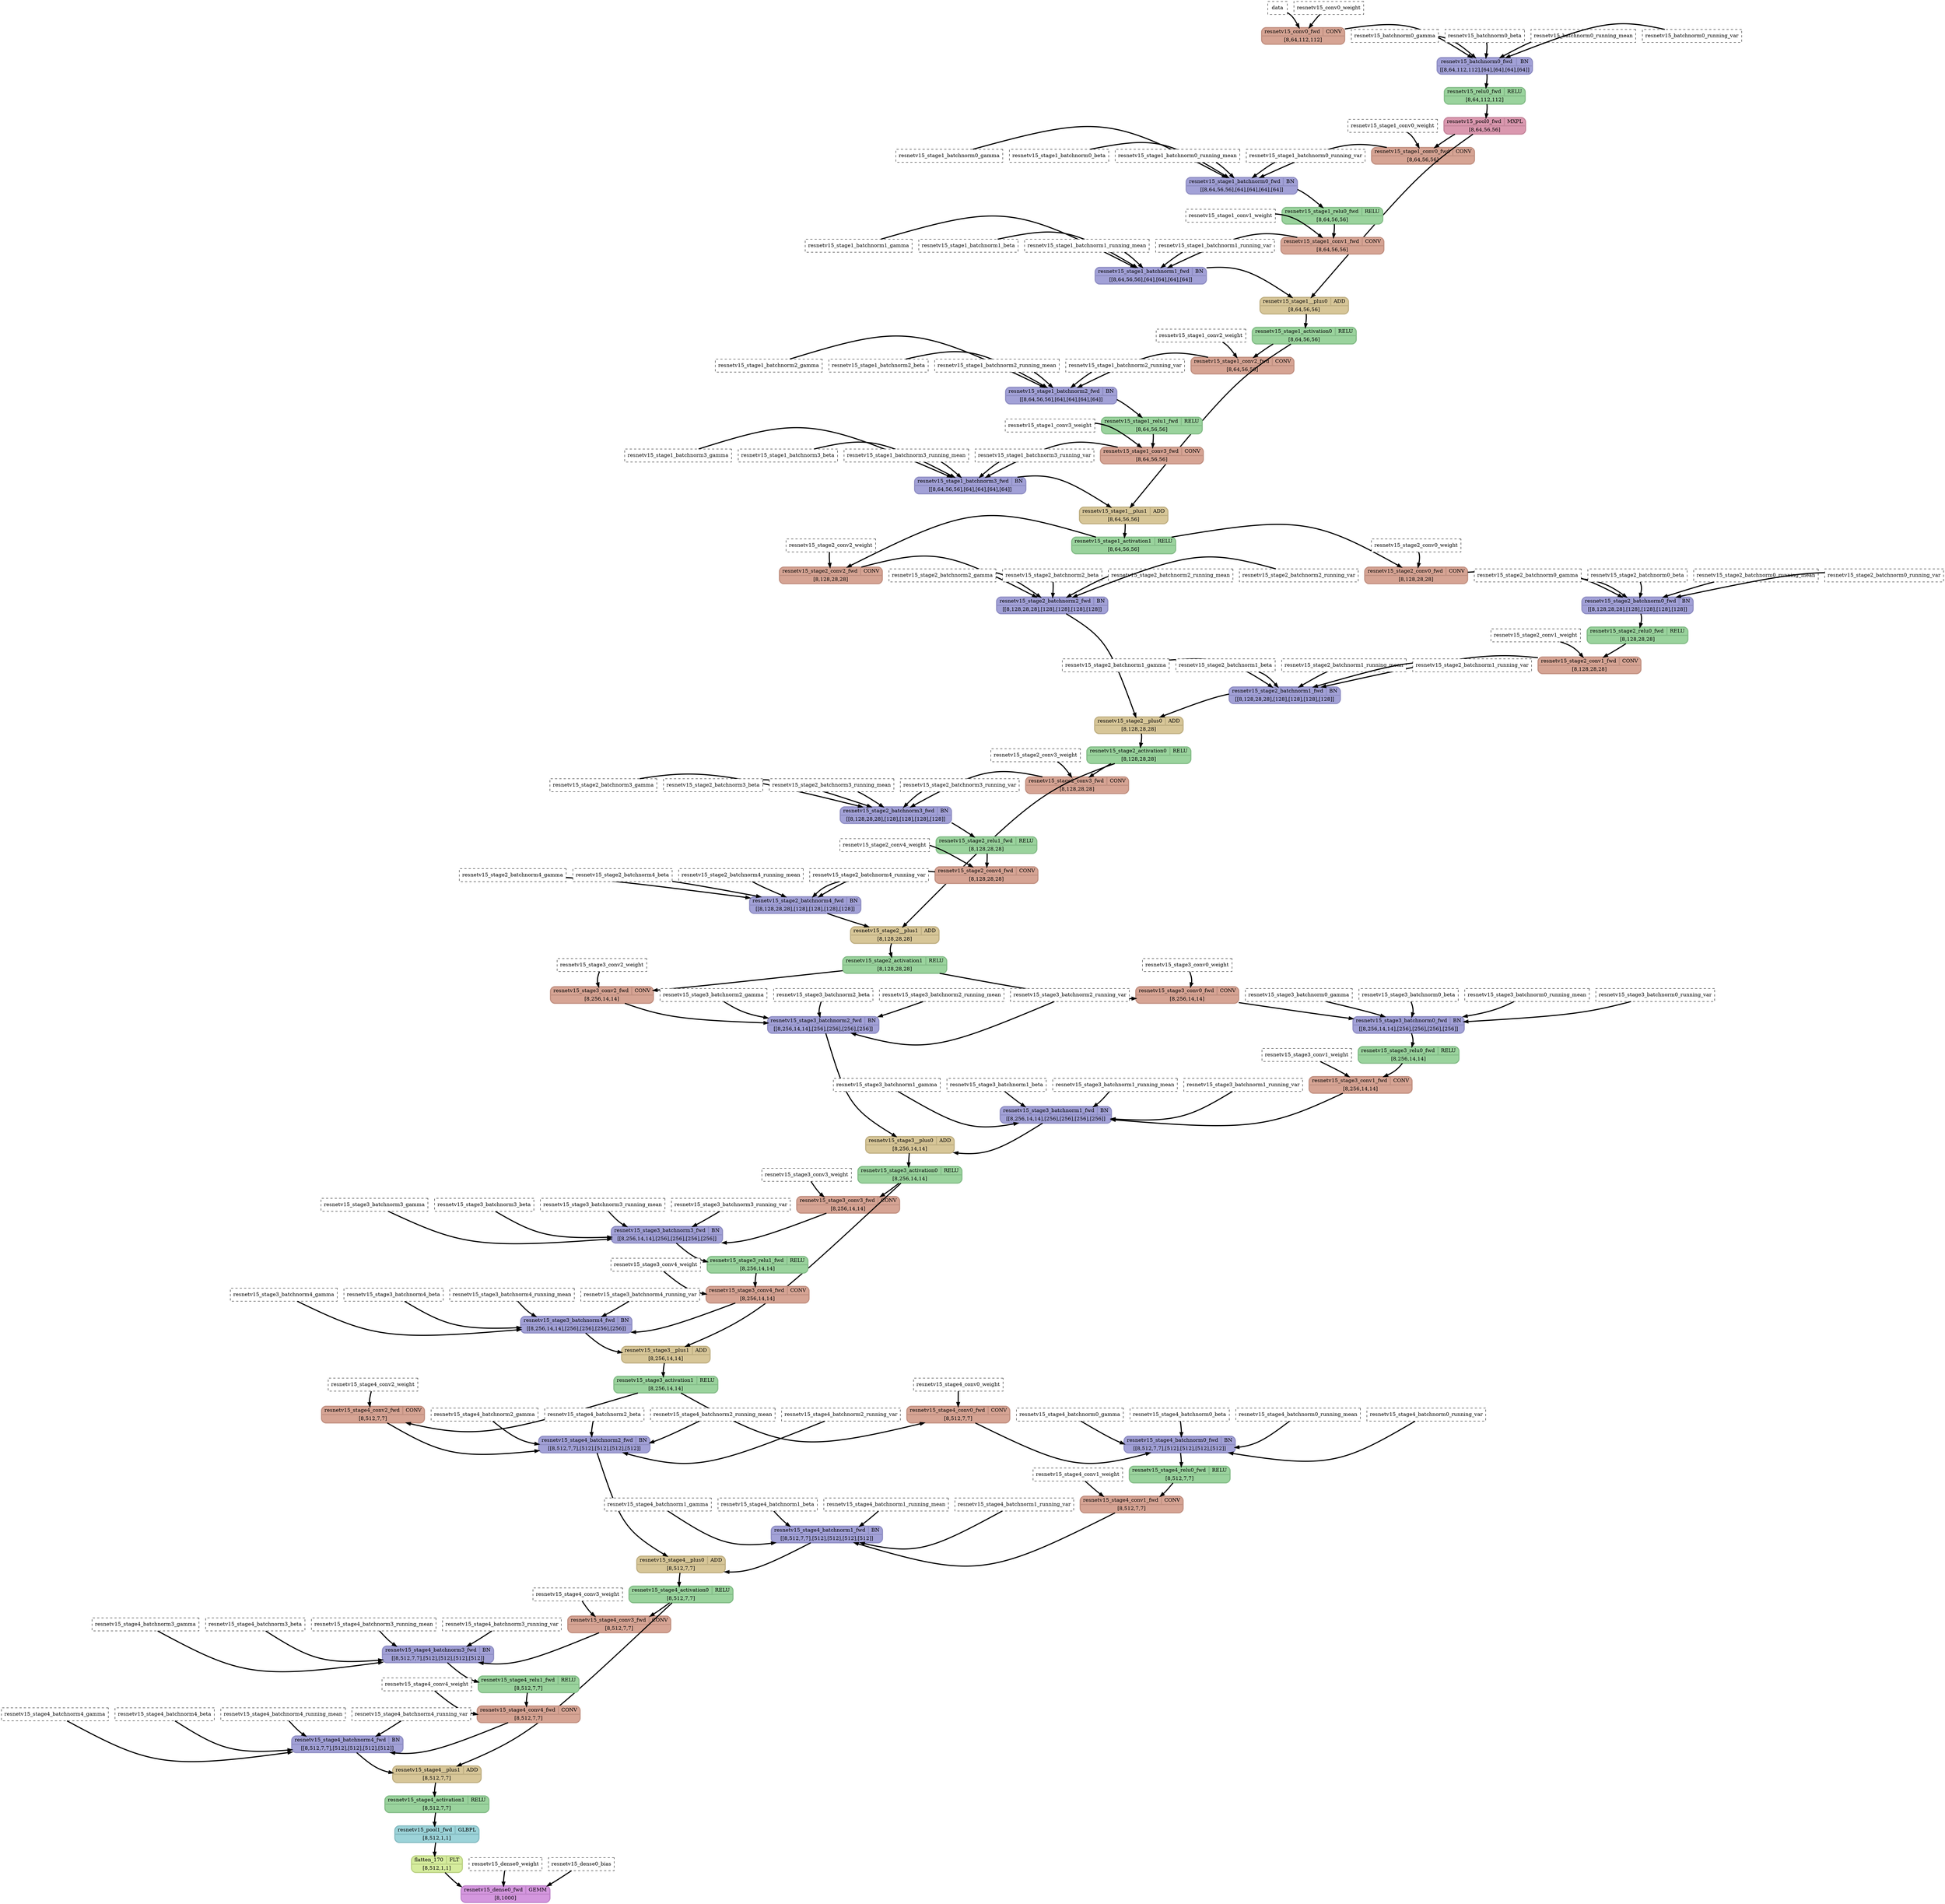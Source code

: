 strict digraph {
  graph [
    rankdir="TB"
    overlap=prism
    overlap_shrink=true
    splines=curved
  ];
  node [
    shape=Mrecord
  ];
  edge [
    penwidth=3
  ];

  // Node definitions.
  "data" [
    id=0
    name="data"
    type=constant_input
    label="data"
    inputs=""
    outputs=""
    shape=box
    style="filled,dashed"
    fillcolor="white"
  ];
  "resnetv15_conv0_weight" [
    id=1
    name="resnetv15_conv0_weight"
    type=constant_input
    label="resnetv15_conv0_weight"
    inputs=""
    outputs=""
    shape=box
    style="filled,dashed"
    fillcolor="white"
  ];
  "resnetv15_conv0_fwd" [
    id=2
    name="resnetv15_conv0_fwd"
    type=Conv
    label="{ {resnetv15_conv0_fwd  | CONV} | [8,64,112,112] }"
    inputs="data;resnetv15_conv0_weight"
    outputs="resnetv15_conv0_fwd"
    penwidth=3
    style=filled
    color="#c29182"
    fontcolor="#000000"
    fillcolor="#d6a494"
  ];
  "resnetv15_batchnorm0_gamma" [
    id=3
    name="resnetv15_batchnorm0_gamma"
    type=constant_input
    label="resnetv15_batchnorm0_gamma"
    inputs=""
    outputs=""
    shape=box
    style="filled,dashed"
    fillcolor="white"
  ];
  "resnetv15_batchnorm0_beta" [
    id=4
    name="resnetv15_batchnorm0_beta"
    type=constant_input
    label="resnetv15_batchnorm0_beta"
    inputs=""
    outputs=""
    shape=box
    style="filled,dashed"
    fillcolor="white"
  ];
  "resnetv15_batchnorm0_running_mean" [
    id=5
    name="resnetv15_batchnorm0_running_mean"
    type=constant_input
    label="resnetv15_batchnorm0_running_mean"
    inputs=""
    outputs=""
    shape=box
    style="filled,dashed"
    fillcolor="white"
  ];
  "resnetv15_batchnorm0_running_var" [
    id=6
    name="resnetv15_batchnorm0_running_var"
    type=constant_input
    label="resnetv15_batchnorm0_running_var"
    inputs=""
    outputs=""
    shape=box
    style="filled,dashed"
    fillcolor="white"
  ];
  "resnetv15_batchnorm0_fwd" [
    id=7
    name="resnetv15_batchnorm0_fwd"
    type=BatchNormalization
    label="{ {resnetv15_batchnorm0_fwd  | BN} | [[8,64,112,112],[64],[64],[64],[64]] }"
    inputs="resnetv15_conv0_fwd;resnetv15_batchnorm0_gamma;resnetv15_batchnorm0_beta;resnetv15_batchnorm0_running_mean;resnetv15_batchnorm0_running_var"
    outputs="resnetv15_batchnorm0_fwd"
    penwidth=3
    style=filled
    color="#908fc4"
    fontcolor="#000000"
    fillcolor="#a2a1d7"
  ];
  "resnetv15_relu0_fwd" [
    id=8
    name="resnetv15_relu0_fwd"
    type=Relu
    label="{ {resnetv15_relu0_fwd  | RELU} | [8,64,112,112] }"
    inputs="resnetv15_batchnorm0_fwd"
    outputs="resnetv15_relu0_fwd"
    penwidth=3
    style=filled
    color="#85bd89"
    fontcolor="#000000"
    fillcolor="#9ad39d"
  ];
  "resnetv15_pool0_fwd" [
    id=9
    name="resnetv15_pool0_fwd"
    type=MaxPool
    label="{ {resnetv15_pool0_fwd  | MXPL} | [8,64,56,56] }"
    inputs="resnetv15_relu0_fwd"
    outputs="resnetv15_pool0_fwd"
    penwidth=3
    style=filled
    color="#c6869c"
    fontcolor="#000000"
    fillcolor="#da98af"
  ];
  "resnetv15_stage1_conv0_weight" [
    id=10
    name="resnetv15_stage1_conv0_weight"
    type=constant_input
    label="resnetv15_stage1_conv0_weight"
    inputs=""
    outputs=""
    shape=box
    style="filled,dashed"
    fillcolor="white"
  ];
  "resnetv15_stage1_conv0_fwd" [
    id=11
    name="resnetv15_stage1_conv0_fwd"
    type=Conv
    label="{ {resnetv15_stage1_conv0_fwd  | CONV} | [8,64,56,56] }"
    inputs="resnetv15_pool0_fwd;resnetv15_stage1_conv0_weight"
    outputs="resnetv15_stage1_conv0_fwd"
    penwidth=3
    style=filled
    color="#c29182"
    fontcolor="#000000"
    fillcolor="#d6a494"
  ];
  "resnetv15_stage1_batchnorm0_gamma" [
    id=12
    name="resnetv15_stage1_batchnorm0_gamma"
    type=constant_input
    label="resnetv15_stage1_batchnorm0_gamma"
    inputs=""
    outputs=""
    shape=box
    style="filled,dashed"
    fillcolor="white"
  ];
  "resnetv15_stage1_batchnorm0_beta" [
    id=13
    name="resnetv15_stage1_batchnorm0_beta"
    type=constant_input
    label="resnetv15_stage1_batchnorm0_beta"
    inputs=""
    outputs=""
    shape=box
    style="filled,dashed"
    fillcolor="white"
  ];
  "resnetv15_stage1_batchnorm0_running_mean" [
    id=14
    name="resnetv15_stage1_batchnorm0_running_mean"
    type=constant_input
    label="resnetv15_stage1_batchnorm0_running_mean"
    inputs=""
    outputs=""
    shape=box
    style="filled,dashed"
    fillcolor="white"
  ];
  "resnetv15_stage1_batchnorm0_running_var" [
    id=15
    name="resnetv15_stage1_batchnorm0_running_var"
    type=constant_input
    label="resnetv15_stage1_batchnorm0_running_var"
    inputs=""
    outputs=""
    shape=box
    style="filled,dashed"
    fillcolor="white"
  ];
  "resnetv15_stage1_batchnorm0_fwd" [
    id=16
    name="resnetv15_stage1_batchnorm0_fwd"
    type=BatchNormalization
    label="{ {resnetv15_stage1_batchnorm0_fwd  | BN} | [[8,64,56,56],[64],[64],[64],[64]] }"
    inputs="resnetv15_stage1_conv0_fwd;resnetv15_stage1_batchnorm0_gamma;resnetv15_stage1_batchnorm0_beta;resnetv15_stage1_batchnorm0_running_mean;resnetv15_stage1_batchnorm0_running_var"
    outputs="resnetv15_stage1_batchnorm0_fwd"
    penwidth=3
    style=filled
    color="#908fc4"
    fontcolor="#000000"
    fillcolor="#a2a1d7"
  ];
  "resnetv15_stage1_relu0_fwd" [
    id=17
    name="resnetv15_stage1_relu0_fwd"
    type=Relu
    label="{ {resnetv15_stage1_relu0_fwd  | RELU} | [8,64,56,56] }"
    inputs="resnetv15_stage1_batchnorm0_fwd"
    outputs="resnetv15_stage1_relu0_fwd"
    penwidth=3
    style=filled
    color="#85bd89"
    fontcolor="#000000"
    fillcolor="#9ad39d"
  ];
  "resnetv15_stage1_conv1_weight" [
    id=18
    name="resnetv15_stage1_conv1_weight"
    type=constant_input
    label="resnetv15_stage1_conv1_weight"
    inputs=""
    outputs=""
    shape=box
    style="filled,dashed"
    fillcolor="white"
  ];
  "resnetv15_stage1_conv1_fwd" [
    id=19
    name="resnetv15_stage1_conv1_fwd"
    type=Conv
    label="{ {resnetv15_stage1_conv1_fwd  | CONV} | [8,64,56,56] }"
    inputs="resnetv15_stage1_relu0_fwd;resnetv15_stage1_conv1_weight"
    outputs="resnetv15_stage1_conv1_fwd"
    penwidth=3
    style=filled
    color="#c29182"
    fontcolor="#000000"
    fillcolor="#d6a494"
  ];
  "resnetv15_stage1_batchnorm1_gamma" [
    id=20
    name="resnetv15_stage1_batchnorm1_gamma"
    type=constant_input
    label="resnetv15_stage1_batchnorm1_gamma"
    inputs=""
    outputs=""
    shape=box
    style="filled,dashed"
    fillcolor="white"
  ];
  "resnetv15_stage1_batchnorm1_beta" [
    id=21
    name="resnetv15_stage1_batchnorm1_beta"
    type=constant_input
    label="resnetv15_stage1_batchnorm1_beta"
    inputs=""
    outputs=""
    shape=box
    style="filled,dashed"
    fillcolor="white"
  ];
  "resnetv15_stage1_batchnorm1_running_mean" [
    id=22
    name="resnetv15_stage1_batchnorm1_running_mean"
    type=constant_input
    label="resnetv15_stage1_batchnorm1_running_mean"
    inputs=""
    outputs=""
    shape=box
    style="filled,dashed"
    fillcolor="white"
  ];
  "resnetv15_stage1_batchnorm1_running_var" [
    id=23
    name="resnetv15_stage1_batchnorm1_running_var"
    type=constant_input
    label="resnetv15_stage1_batchnorm1_running_var"
    inputs=""
    outputs=""
    shape=box
    style="filled,dashed"
    fillcolor="white"
  ];
  "resnetv15_stage1_batchnorm1_fwd" [
    id=24
    name="resnetv15_stage1_batchnorm1_fwd"
    type=BatchNormalization
    label="{ {resnetv15_stage1_batchnorm1_fwd  | BN} | [[8,64,56,56],[64],[64],[64],[64]] }"
    inputs="resnetv15_stage1_conv1_fwd;resnetv15_stage1_batchnorm1_gamma;resnetv15_stage1_batchnorm1_beta;resnetv15_stage1_batchnorm1_running_mean;resnetv15_stage1_batchnorm1_running_var"
    outputs="resnetv15_stage1_batchnorm1_fwd"
    penwidth=3
    style=filled
    color="#908fc4"
    fontcolor="#000000"
    fillcolor="#a2a1d7"
  ];
  "resnetv15_stage1__plus0" [
    id=25
    name="resnetv15_stage1__plus0"
    type=Add
    label="{ {resnetv15_stage1__plus0  | ADD} | [8,64,56,56] }"
    inputs="resnetv15_pool0_fwd;resnetv15_stage1_batchnorm1_fwd"
    outputs="resnetv15_stage1__plus0"
    penwidth=3
    style=filled
    color="#c0b083"
    fontcolor="#000000"
    fillcolor="#d7c698"
  ];
  "resnetv15_stage1_activation0" [
    id=26
    name="resnetv15_stage1_activation0"
    type=Relu
    label="{ {resnetv15_stage1_activation0  | RELU} | [8,64,56,56] }"
    inputs="resnetv15_stage1__plus0"
    outputs="resnetv15_stage1_activation0"
    penwidth=3
    style=filled
    color="#85bd89"
    fontcolor="#000000"
    fillcolor="#9ad39d"
  ];
  "resnetv15_stage1_conv2_weight" [
    id=27
    name="resnetv15_stage1_conv2_weight"
    type=constant_input
    label="resnetv15_stage1_conv2_weight"
    inputs=""
    outputs=""
    shape=box
    style="filled,dashed"
    fillcolor="white"
  ];
  "resnetv15_stage1_conv2_fwd" [
    id=28
    name="resnetv15_stage1_conv2_fwd"
    type=Conv
    label="{ {resnetv15_stage1_conv2_fwd  | CONV} | [8,64,56,56] }"
    inputs="resnetv15_stage1_activation0;resnetv15_stage1_conv2_weight"
    outputs="resnetv15_stage1_conv2_fwd"
    penwidth=3
    style=filled
    color="#c29182"
    fontcolor="#000000"
    fillcolor="#d6a494"
  ];
  "resnetv15_stage1_batchnorm2_gamma" [
    id=29
    name="resnetv15_stage1_batchnorm2_gamma"
    type=constant_input
    label="resnetv15_stage1_batchnorm2_gamma"
    inputs=""
    outputs=""
    shape=box
    style="filled,dashed"
    fillcolor="white"
  ];
  "resnetv15_stage1_batchnorm2_beta" [
    id=30
    name="resnetv15_stage1_batchnorm2_beta"
    type=constant_input
    label="resnetv15_stage1_batchnorm2_beta"
    inputs=""
    outputs=""
    shape=box
    style="filled,dashed"
    fillcolor="white"
  ];
  "resnetv15_stage1_batchnorm2_running_mean" [
    id=31
    name="resnetv15_stage1_batchnorm2_running_mean"
    type=constant_input
    label="resnetv15_stage1_batchnorm2_running_mean"
    inputs=""
    outputs=""
    shape=box
    style="filled,dashed"
    fillcolor="white"
  ];
  "resnetv15_stage1_batchnorm2_running_var" [
    id=32
    name="resnetv15_stage1_batchnorm2_running_var"
    type=constant_input
    label="resnetv15_stage1_batchnorm2_running_var"
    inputs=""
    outputs=""
    shape=box
    style="filled,dashed"
    fillcolor="white"
  ];
  "resnetv15_stage1_batchnorm2_fwd" [
    id=33
    name="resnetv15_stage1_batchnorm2_fwd"
    type=BatchNormalization
    label="{ {resnetv15_stage1_batchnorm2_fwd  | BN} | [[8,64,56,56],[64],[64],[64],[64]] }"
    inputs="resnetv15_stage1_conv2_fwd;resnetv15_stage1_batchnorm2_gamma;resnetv15_stage1_batchnorm2_beta;resnetv15_stage1_batchnorm2_running_mean;resnetv15_stage1_batchnorm2_running_var"
    outputs="resnetv15_stage1_batchnorm2_fwd"
    penwidth=3
    style=filled
    color="#908fc4"
    fontcolor="#000000"
    fillcolor="#a2a1d7"
  ];
  "resnetv15_stage1_relu1_fwd" [
    id=34
    name="resnetv15_stage1_relu1_fwd"
    type=Relu
    label="{ {resnetv15_stage1_relu1_fwd  | RELU} | [8,64,56,56] }"
    inputs="resnetv15_stage1_batchnorm2_fwd"
    outputs="resnetv15_stage1_relu1_fwd"
    penwidth=3
    style=filled
    color="#85bd89"
    fontcolor="#000000"
    fillcolor="#9ad39d"
  ];
  "resnetv15_stage1_conv3_weight" [
    id=35
    name="resnetv15_stage1_conv3_weight"
    type=constant_input
    label="resnetv15_stage1_conv3_weight"
    inputs=""
    outputs=""
    shape=box
    style="filled,dashed"
    fillcolor="white"
  ];
  "resnetv15_stage1_conv3_fwd" [
    id=36
    name="resnetv15_stage1_conv3_fwd"
    type=Conv
    label="{ {resnetv15_stage1_conv3_fwd  | CONV} | [8,64,56,56] }"
    inputs="resnetv15_stage1_relu1_fwd;resnetv15_stage1_conv3_weight"
    outputs="resnetv15_stage1_conv3_fwd"
    penwidth=3
    style=filled
    color="#c29182"
    fontcolor="#000000"
    fillcolor="#d6a494"
  ];
  "resnetv15_stage1_batchnorm3_gamma" [
    id=37
    name="resnetv15_stage1_batchnorm3_gamma"
    type=constant_input
    label="resnetv15_stage1_batchnorm3_gamma"
    inputs=""
    outputs=""
    shape=box
    style="filled,dashed"
    fillcolor="white"
  ];
  "resnetv15_stage1_batchnorm3_beta" [
    id=38
    name="resnetv15_stage1_batchnorm3_beta"
    type=constant_input
    label="resnetv15_stage1_batchnorm3_beta"
    inputs=""
    outputs=""
    shape=box
    style="filled,dashed"
    fillcolor="white"
  ];
  "resnetv15_stage1_batchnorm3_running_mean" [
    id=39
    name="resnetv15_stage1_batchnorm3_running_mean"
    type=constant_input
    label="resnetv15_stage1_batchnorm3_running_mean"
    inputs=""
    outputs=""
    shape=box
    style="filled,dashed"
    fillcolor="white"
  ];
  "resnetv15_stage1_batchnorm3_running_var" [
    id=40
    name="resnetv15_stage1_batchnorm3_running_var"
    type=constant_input
    label="resnetv15_stage1_batchnorm3_running_var"
    inputs=""
    outputs=""
    shape=box
    style="filled,dashed"
    fillcolor="white"
  ];
  "resnetv15_stage1_batchnorm3_fwd" [
    id=41
    name="resnetv15_stage1_batchnorm3_fwd"
    type=BatchNormalization
    label="{ {resnetv15_stage1_batchnorm3_fwd  | BN} | [[8,64,56,56],[64],[64],[64],[64]] }"
    inputs="resnetv15_stage1_conv3_fwd;resnetv15_stage1_batchnorm3_gamma;resnetv15_stage1_batchnorm3_beta;resnetv15_stage1_batchnorm3_running_mean;resnetv15_stage1_batchnorm3_running_var"
    outputs="resnetv15_stage1_batchnorm3_fwd"
    penwidth=3
    style=filled
    color="#908fc4"
    fontcolor="#000000"
    fillcolor="#a2a1d7"
  ];
  "resnetv15_stage1__plus1" [
    id=42
    name="resnetv15_stage1__plus1"
    type=Add
    label="{ {resnetv15_stage1__plus1  | ADD} | [8,64,56,56] }"
    inputs="resnetv15_stage1_activation0;resnetv15_stage1_batchnorm3_fwd"
    outputs="resnetv15_stage1__plus1"
    penwidth=3
    style=filled
    color="#c0b083"
    fontcolor="#000000"
    fillcolor="#d7c698"
  ];
  "resnetv15_stage1_activation1" [
    id=43
    name="resnetv15_stage1_activation1"
    type=Relu
    label="{ {resnetv15_stage1_activation1  | RELU} | [8,64,56,56] }"
    inputs="resnetv15_stage1__plus1"
    outputs="resnetv15_stage1_activation1"
    penwidth=3
    style=filled
    color="#85bd89"
    fontcolor="#000000"
    fillcolor="#9ad39d"
  ];
  "resnetv15_stage2_conv2_weight" [
    id=44
    name="resnetv15_stage2_conv2_weight"
    type=constant_input
    label="resnetv15_stage2_conv2_weight"
    inputs=""
    outputs=""
    shape=box
    style="filled,dashed"
    fillcolor="white"
  ];
  "resnetv15_stage2_conv2_fwd" [
    id=45
    name="resnetv15_stage2_conv2_fwd"
    type=Conv
    label="{ {resnetv15_stage2_conv2_fwd  | CONV} | [8,128,28,28] }"
    inputs="resnetv15_stage1_activation1;resnetv15_stage2_conv2_weight"
    outputs="resnetv15_stage2_conv2_fwd"
    penwidth=3
    style=filled
    color="#c29182"
    fontcolor="#000000"
    fillcolor="#d6a494"
  ];
  "resnetv15_stage2_batchnorm2_gamma" [
    id=46
    name="resnetv15_stage2_batchnorm2_gamma"
    type=constant_input
    label="resnetv15_stage2_batchnorm2_gamma"
    inputs=""
    outputs=""
    shape=box
    style="filled,dashed"
    fillcolor="white"
  ];
  "resnetv15_stage2_batchnorm2_beta" [
    id=47
    name="resnetv15_stage2_batchnorm2_beta"
    type=constant_input
    label="resnetv15_stage2_batchnorm2_beta"
    inputs=""
    outputs=""
    shape=box
    style="filled,dashed"
    fillcolor="white"
  ];
  "resnetv15_stage2_batchnorm2_running_mean" [
    id=48
    name="resnetv15_stage2_batchnorm2_running_mean"
    type=constant_input
    label="resnetv15_stage2_batchnorm2_running_mean"
    inputs=""
    outputs=""
    shape=box
    style="filled,dashed"
    fillcolor="white"
  ];
  "resnetv15_stage2_batchnorm2_running_var" [
    id=49
    name="resnetv15_stage2_batchnorm2_running_var"
    type=constant_input
    label="resnetv15_stage2_batchnorm2_running_var"
    inputs=""
    outputs=""
    shape=box
    style="filled,dashed"
    fillcolor="white"
  ];
  "resnetv15_stage2_batchnorm2_fwd" [
    id=50
    name="resnetv15_stage2_batchnorm2_fwd"
    type=BatchNormalization
    label="{ {resnetv15_stage2_batchnorm2_fwd  | BN} | [[8,128,28,28],[128],[128],[128],[128]] }"
    inputs="resnetv15_stage2_conv2_fwd;resnetv15_stage2_batchnorm2_gamma;resnetv15_stage2_batchnorm2_beta;resnetv15_stage2_batchnorm2_running_mean;resnetv15_stage2_batchnorm2_running_var"
    outputs="resnetv15_stage2_batchnorm2_fwd"
    penwidth=3
    style=filled
    color="#908fc4"
    fontcolor="#000000"
    fillcolor="#a2a1d7"
  ];
  "resnetv15_stage2_conv0_weight" [
    id=51
    name="resnetv15_stage2_conv0_weight"
    type=constant_input
    label="resnetv15_stage2_conv0_weight"
    inputs=""
    outputs=""
    shape=box
    style="filled,dashed"
    fillcolor="white"
  ];
  "resnetv15_stage2_conv0_fwd" [
    id=52
    name="resnetv15_stage2_conv0_fwd"
    type=Conv
    label="{ {resnetv15_stage2_conv0_fwd  | CONV} | [8,128,28,28] }"
    inputs="resnetv15_stage1_activation1;resnetv15_stage2_conv0_weight"
    outputs="resnetv15_stage2_conv0_fwd"
    penwidth=3
    style=filled
    color="#c29182"
    fontcolor="#000000"
    fillcolor="#d6a494"
  ];
  "resnetv15_stage2_batchnorm0_gamma" [
    id=53
    name="resnetv15_stage2_batchnorm0_gamma"
    type=constant_input
    label="resnetv15_stage2_batchnorm0_gamma"
    inputs=""
    outputs=""
    shape=box
    style="filled,dashed"
    fillcolor="white"
  ];
  "resnetv15_stage2_batchnorm0_beta" [
    id=54
    name="resnetv15_stage2_batchnorm0_beta"
    type=constant_input
    label="resnetv15_stage2_batchnorm0_beta"
    inputs=""
    outputs=""
    shape=box
    style="filled,dashed"
    fillcolor="white"
  ];
  "resnetv15_stage2_batchnorm0_running_mean" [
    id=55
    name="resnetv15_stage2_batchnorm0_running_mean"
    type=constant_input
    label="resnetv15_stage2_batchnorm0_running_mean"
    inputs=""
    outputs=""
    shape=box
    style="filled,dashed"
    fillcolor="white"
  ];
  "resnetv15_stage2_batchnorm0_running_var" [
    id=56
    name="resnetv15_stage2_batchnorm0_running_var"
    type=constant_input
    label="resnetv15_stage2_batchnorm0_running_var"
    inputs=""
    outputs=""
    shape=box
    style="filled,dashed"
    fillcolor="white"
  ];
  "resnetv15_stage2_batchnorm0_fwd" [
    id=57
    name="resnetv15_stage2_batchnorm0_fwd"
    type=BatchNormalization
    label="{ {resnetv15_stage2_batchnorm0_fwd  | BN} | [[8,128,28,28],[128],[128],[128],[128]] }"
    inputs="resnetv15_stage2_conv0_fwd;resnetv15_stage2_batchnorm0_gamma;resnetv15_stage2_batchnorm0_beta;resnetv15_stage2_batchnorm0_running_mean;resnetv15_stage2_batchnorm0_running_var"
    outputs="resnetv15_stage2_batchnorm0_fwd"
    penwidth=3
    style=filled
    color="#908fc4"
    fontcolor="#000000"
    fillcolor="#a2a1d7"
  ];
  "resnetv15_stage2_relu0_fwd" [
    id=58
    name="resnetv15_stage2_relu0_fwd"
    type=Relu
    label="{ {resnetv15_stage2_relu0_fwd  | RELU} | [8,128,28,28] }"
    inputs="resnetv15_stage2_batchnorm0_fwd"
    outputs="resnetv15_stage2_relu0_fwd"
    penwidth=3
    style=filled
    color="#85bd89"
    fontcolor="#000000"
    fillcolor="#9ad39d"
  ];
  "resnetv15_stage2_conv1_weight" [
    id=59
    name="resnetv15_stage2_conv1_weight"
    type=constant_input
    label="resnetv15_stage2_conv1_weight"
    inputs=""
    outputs=""
    shape=box
    style="filled,dashed"
    fillcolor="white"
  ];
  "resnetv15_stage2_conv1_fwd" [
    id=60
    name="resnetv15_stage2_conv1_fwd"
    type=Conv
    label="{ {resnetv15_stage2_conv1_fwd  | CONV} | [8,128,28,28] }"
    inputs="resnetv15_stage2_relu0_fwd;resnetv15_stage2_conv1_weight"
    outputs="resnetv15_stage2_conv1_fwd"
    penwidth=3
    style=filled
    color="#c29182"
    fontcolor="#000000"
    fillcolor="#d6a494"
  ];
  "resnetv15_stage2_batchnorm1_gamma" [
    id=61
    name="resnetv15_stage2_batchnorm1_gamma"
    type=constant_input
    label="resnetv15_stage2_batchnorm1_gamma"
    inputs=""
    outputs=""
    shape=box
    style="filled,dashed"
    fillcolor="white"
  ];
  "resnetv15_stage2_batchnorm1_beta" [
    id=62
    name="resnetv15_stage2_batchnorm1_beta"
    type=constant_input
    label="resnetv15_stage2_batchnorm1_beta"
    inputs=""
    outputs=""
    shape=box
    style="filled,dashed"
    fillcolor="white"
  ];
  "resnetv15_stage2_batchnorm1_running_mean" [
    id=63
    name="resnetv15_stage2_batchnorm1_running_mean"
    type=constant_input
    label="resnetv15_stage2_batchnorm1_running_mean"
    inputs=""
    outputs=""
    shape=box
    style="filled,dashed"
    fillcolor="white"
  ];
  "resnetv15_stage2_batchnorm1_running_var" [
    id=64
    name="resnetv15_stage2_batchnorm1_running_var"
    type=constant_input
    label="resnetv15_stage2_batchnorm1_running_var"
    inputs=""
    outputs=""
    shape=box
    style="filled,dashed"
    fillcolor="white"
  ];
  "resnetv15_stage2_batchnorm1_fwd" [
    id=65
    name="resnetv15_stage2_batchnorm1_fwd"
    type=BatchNormalization
    label="{ {resnetv15_stage2_batchnorm1_fwd  | BN} | [[8,128,28,28],[128],[128],[128],[128]] }"
    inputs="resnetv15_stage2_conv1_fwd;resnetv15_stage2_batchnorm1_gamma;resnetv15_stage2_batchnorm1_beta;resnetv15_stage2_batchnorm1_running_mean;resnetv15_stage2_batchnorm1_running_var"
    outputs="resnetv15_stage2_batchnorm1_fwd"
    penwidth=3
    style=filled
    color="#908fc4"
    fontcolor="#000000"
    fillcolor="#a2a1d7"
  ];
  "resnetv15_stage2__plus0" [
    id=66
    name="resnetv15_stage2__plus0"
    type=Add
    label="{ {resnetv15_stage2__plus0  | ADD} | [8,128,28,28] }"
    inputs="resnetv15_stage2_batchnorm2_fwd;resnetv15_stage2_batchnorm1_fwd"
    outputs="resnetv15_stage2__plus0"
    penwidth=3
    style=filled
    color="#c0b083"
    fontcolor="#000000"
    fillcolor="#d7c698"
  ];
  "resnetv15_stage2_activation0" [
    id=67
    name="resnetv15_stage2_activation0"
    type=Relu
    label="{ {resnetv15_stage2_activation0  | RELU} | [8,128,28,28] }"
    inputs="resnetv15_stage2__plus0"
    outputs="resnetv15_stage2_activation0"
    penwidth=3
    style=filled
    color="#85bd89"
    fontcolor="#000000"
    fillcolor="#9ad39d"
  ];
  "resnetv15_stage2_conv3_weight" [
    id=68
    name="resnetv15_stage2_conv3_weight"
    type=constant_input
    label="resnetv15_stage2_conv3_weight"
    inputs=""
    outputs=""
    shape=box
    style="filled,dashed"
    fillcolor="white"
  ];
  "resnetv15_stage2_conv3_fwd" [
    id=69
    name="resnetv15_stage2_conv3_fwd"
    type=Conv
    label="{ {resnetv15_stage2_conv3_fwd  | CONV} | [8,128,28,28] }"
    inputs="resnetv15_stage2_activation0;resnetv15_stage2_conv3_weight"
    outputs="resnetv15_stage2_conv3_fwd"
    penwidth=3
    style=filled
    color="#c29182"
    fontcolor="#000000"
    fillcolor="#d6a494"
  ];
  "resnetv15_stage2_batchnorm3_gamma" [
    id=70
    name="resnetv15_stage2_batchnorm3_gamma"
    type=constant_input
    label="resnetv15_stage2_batchnorm3_gamma"
    inputs=""
    outputs=""
    shape=box
    style="filled,dashed"
    fillcolor="white"
  ];
  "resnetv15_stage2_batchnorm3_beta" [
    id=71
    name="resnetv15_stage2_batchnorm3_beta"
    type=constant_input
    label="resnetv15_stage2_batchnorm3_beta"
    inputs=""
    outputs=""
    shape=box
    style="filled,dashed"
    fillcolor="white"
  ];
  "resnetv15_stage2_batchnorm3_running_mean" [
    id=72
    name="resnetv15_stage2_batchnorm3_running_mean"
    type=constant_input
    label="resnetv15_stage2_batchnorm3_running_mean"
    inputs=""
    outputs=""
    shape=box
    style="filled,dashed"
    fillcolor="white"
  ];
  "resnetv15_stage2_batchnorm3_running_var" [
    id=73
    name="resnetv15_stage2_batchnorm3_running_var"
    type=constant_input
    label="resnetv15_stage2_batchnorm3_running_var"
    inputs=""
    outputs=""
    shape=box
    style="filled,dashed"
    fillcolor="white"
  ];
  "resnetv15_stage2_batchnorm3_fwd" [
    id=74
    name="resnetv15_stage2_batchnorm3_fwd"
    type=BatchNormalization
    label="{ {resnetv15_stage2_batchnorm3_fwd  | BN} | [[8,128,28,28],[128],[128],[128],[128]] }"
    inputs="resnetv15_stage2_conv3_fwd;resnetv15_stage2_batchnorm3_gamma;resnetv15_stage2_batchnorm3_beta;resnetv15_stage2_batchnorm3_running_mean;resnetv15_stage2_batchnorm3_running_var"
    outputs="resnetv15_stage2_batchnorm3_fwd"
    penwidth=3
    style=filled
    color="#908fc4"
    fontcolor="#000000"
    fillcolor="#a2a1d7"
  ];
  "resnetv15_stage2_relu1_fwd" [
    id=75
    name="resnetv15_stage2_relu1_fwd"
    type=Relu
    label="{ {resnetv15_stage2_relu1_fwd  | RELU} | [8,128,28,28] }"
    inputs="resnetv15_stage2_batchnorm3_fwd"
    outputs="resnetv15_stage2_relu1_fwd"
    penwidth=3
    style=filled
    color="#85bd89"
    fontcolor="#000000"
    fillcolor="#9ad39d"
  ];
  "resnetv15_stage2_conv4_weight" [
    id=76
    name="resnetv15_stage2_conv4_weight"
    type=constant_input
    label="resnetv15_stage2_conv4_weight"
    inputs=""
    outputs=""
    shape=box
    style="filled,dashed"
    fillcolor="white"
  ];
  "resnetv15_stage2_conv4_fwd" [
    id=77
    name="resnetv15_stage2_conv4_fwd"
    type=Conv
    label="{ {resnetv15_stage2_conv4_fwd  | CONV} | [8,128,28,28] }"
    inputs="resnetv15_stage2_relu1_fwd;resnetv15_stage2_conv4_weight"
    outputs="resnetv15_stage2_conv4_fwd"
    penwidth=3
    style=filled
    color="#c29182"
    fontcolor="#000000"
    fillcolor="#d6a494"
  ];
  "resnetv15_stage2_batchnorm4_gamma" [
    id=78
    name="resnetv15_stage2_batchnorm4_gamma"
    type=constant_input
    label="resnetv15_stage2_batchnorm4_gamma"
    inputs=""
    outputs=""
    shape=box
    style="filled,dashed"
    fillcolor="white"
  ];
  "resnetv15_stage2_batchnorm4_beta" [
    id=79
    name="resnetv15_stage2_batchnorm4_beta"
    type=constant_input
    label="resnetv15_stage2_batchnorm4_beta"
    inputs=""
    outputs=""
    shape=box
    style="filled,dashed"
    fillcolor="white"
  ];
  "resnetv15_stage2_batchnorm4_running_mean" [
    id=80
    name="resnetv15_stage2_batchnorm4_running_mean"
    type=constant_input
    label="resnetv15_stage2_batchnorm4_running_mean"
    inputs=""
    outputs=""
    shape=box
    style="filled,dashed"
    fillcolor="white"
  ];
  "resnetv15_stage2_batchnorm4_running_var" [
    id=81
    name="resnetv15_stage2_batchnorm4_running_var"
    type=constant_input
    label="resnetv15_stage2_batchnorm4_running_var"
    inputs=""
    outputs=""
    shape=box
    style="filled,dashed"
    fillcolor="white"
  ];
  "resnetv15_stage2_batchnorm4_fwd" [
    id=82
    name="resnetv15_stage2_batchnorm4_fwd"
    type=BatchNormalization
    label="{ {resnetv15_stage2_batchnorm4_fwd  | BN} | [[8,128,28,28],[128],[128],[128],[128]] }"
    inputs="resnetv15_stage2_conv4_fwd;resnetv15_stage2_batchnorm4_gamma;resnetv15_stage2_batchnorm4_beta;resnetv15_stage2_batchnorm4_running_mean;resnetv15_stage2_batchnorm4_running_var"
    outputs="resnetv15_stage2_batchnorm4_fwd"
    penwidth=3
    style=filled
    color="#908fc4"
    fontcolor="#000000"
    fillcolor="#a2a1d7"
  ];
  "resnetv15_stage2__plus1" [
    id=83
    name="resnetv15_stage2__plus1"
    type=Add
    label="{ {resnetv15_stage2__plus1  | ADD} | [8,128,28,28] }"
    inputs="resnetv15_stage2_activation0;resnetv15_stage2_batchnorm4_fwd"
    outputs="resnetv15_stage2__plus1"
    penwidth=3
    style=filled
    color="#c0b083"
    fontcolor="#000000"
    fillcolor="#d7c698"
  ];
  "resnetv15_stage2_activation1" [
    id=84
    name="resnetv15_stage2_activation1"
    type=Relu
    label="{ {resnetv15_stage2_activation1  | RELU} | [8,128,28,28] }"
    inputs="resnetv15_stage2__plus1"
    outputs="resnetv15_stage2_activation1"
    penwidth=3
    style=filled
    color="#85bd89"
    fontcolor="#000000"
    fillcolor="#9ad39d"
  ];
  "resnetv15_stage3_conv2_weight" [
    id=85
    name="resnetv15_stage3_conv2_weight"
    type=constant_input
    label="resnetv15_stage3_conv2_weight"
    inputs=""
    outputs=""
    shape=box
    style="filled,dashed"
    fillcolor="white"
  ];
  "resnetv15_stage3_conv2_fwd" [
    id=86
    name="resnetv15_stage3_conv2_fwd"
    type=Conv
    label="{ {resnetv15_stage3_conv2_fwd  | CONV} | [8,256,14,14] }"
    inputs="resnetv15_stage2_activation1;resnetv15_stage3_conv2_weight"
    outputs="resnetv15_stage3_conv2_fwd"
    penwidth=3
    style=filled
    color="#c29182"
    fontcolor="#000000"
    fillcolor="#d6a494"
  ];
  "resnetv15_stage3_batchnorm2_gamma" [
    id=87
    name="resnetv15_stage3_batchnorm2_gamma"
    type=constant_input
    label="resnetv15_stage3_batchnorm2_gamma"
    inputs=""
    outputs=""
    shape=box
    style="filled,dashed"
    fillcolor="white"
  ];
  "resnetv15_stage3_batchnorm2_beta" [
    id=88
    name="resnetv15_stage3_batchnorm2_beta"
    type=constant_input
    label="resnetv15_stage3_batchnorm2_beta"
    inputs=""
    outputs=""
    shape=box
    style="filled,dashed"
    fillcolor="white"
  ];
  "resnetv15_stage3_batchnorm2_running_mean" [
    id=89
    name="resnetv15_stage3_batchnorm2_running_mean"
    type=constant_input
    label="resnetv15_stage3_batchnorm2_running_mean"
    inputs=""
    outputs=""
    shape=box
    style="filled,dashed"
    fillcolor="white"
  ];
  "resnetv15_stage3_batchnorm2_running_var" [
    id=90
    name="resnetv15_stage3_batchnorm2_running_var"
    type=constant_input
    label="resnetv15_stage3_batchnorm2_running_var"
    inputs=""
    outputs=""
    shape=box
    style="filled,dashed"
    fillcolor="white"
  ];
  "resnetv15_stage3_batchnorm2_fwd" [
    id=91
    name="resnetv15_stage3_batchnorm2_fwd"
    type=BatchNormalization
    label="{ {resnetv15_stage3_batchnorm2_fwd  | BN} | [[8,256,14,14],[256],[256],[256],[256]] }"
    inputs="resnetv15_stage3_conv2_fwd;resnetv15_stage3_batchnorm2_gamma;resnetv15_stage3_batchnorm2_beta;resnetv15_stage3_batchnorm2_running_mean;resnetv15_stage3_batchnorm2_running_var"
    outputs="resnetv15_stage3_batchnorm2_fwd"
    penwidth=3
    style=filled
    color="#908fc4"
    fontcolor="#000000"
    fillcolor="#a2a1d7"
  ];
  "resnetv15_stage3_conv0_weight" [
    id=92
    name="resnetv15_stage3_conv0_weight"
    type=constant_input
    label="resnetv15_stage3_conv0_weight"
    inputs=""
    outputs=""
    shape=box
    style="filled,dashed"
    fillcolor="white"
  ];
  "resnetv15_stage3_conv0_fwd" [
    id=93
    name="resnetv15_stage3_conv0_fwd"
    type=Conv
    label="{ {resnetv15_stage3_conv0_fwd  | CONV} | [8,256,14,14] }"
    inputs="resnetv15_stage2_activation1;resnetv15_stage3_conv0_weight"
    outputs="resnetv15_stage3_conv0_fwd"
    penwidth=3
    style=filled
    color="#c29182"
    fontcolor="#000000"
    fillcolor="#d6a494"
  ];
  "resnetv15_stage3_batchnorm0_gamma" [
    id=94
    name="resnetv15_stage3_batchnorm0_gamma"
    type=constant_input
    label="resnetv15_stage3_batchnorm0_gamma"
    inputs=""
    outputs=""
    shape=box
    style="filled,dashed"
    fillcolor="white"
  ];
  "resnetv15_stage3_batchnorm0_beta" [
    id=95
    name="resnetv15_stage3_batchnorm0_beta"
    type=constant_input
    label="resnetv15_stage3_batchnorm0_beta"
    inputs=""
    outputs=""
    shape=box
    style="filled,dashed"
    fillcolor="white"
  ];
  "resnetv15_stage3_batchnorm0_running_mean" [
    id=96
    name="resnetv15_stage3_batchnorm0_running_mean"
    type=constant_input
    label="resnetv15_stage3_batchnorm0_running_mean"
    inputs=""
    outputs=""
    shape=box
    style="filled,dashed"
    fillcolor="white"
  ];
  "resnetv15_stage3_batchnorm0_running_var" [
    id=97
    name="resnetv15_stage3_batchnorm0_running_var"
    type=constant_input
    label="resnetv15_stage3_batchnorm0_running_var"
    inputs=""
    outputs=""
    shape=box
    style="filled,dashed"
    fillcolor="white"
  ];
  "resnetv15_stage3_batchnorm0_fwd" [
    id=98
    name="resnetv15_stage3_batchnorm0_fwd"
    type=BatchNormalization
    label="{ {resnetv15_stage3_batchnorm0_fwd  | BN} | [[8,256,14,14],[256],[256],[256],[256]] }"
    inputs="resnetv15_stage3_conv0_fwd;resnetv15_stage3_batchnorm0_gamma;resnetv15_stage3_batchnorm0_beta;resnetv15_stage3_batchnorm0_running_mean;resnetv15_stage3_batchnorm0_running_var"
    outputs="resnetv15_stage3_batchnorm0_fwd"
    penwidth=3
    style=filled
    color="#908fc4"
    fontcolor="#000000"
    fillcolor="#a2a1d7"
  ];
  "resnetv15_stage3_relu0_fwd" [
    id=99
    name="resnetv15_stage3_relu0_fwd"
    type=Relu
    label="{ {resnetv15_stage3_relu0_fwd  | RELU} | [8,256,14,14] }"
    inputs="resnetv15_stage3_batchnorm0_fwd"
    outputs="resnetv15_stage3_relu0_fwd"
    penwidth=3
    style=filled
    color="#85bd89"
    fontcolor="#000000"
    fillcolor="#9ad39d"
  ];
  "resnetv15_stage3_conv1_weight" [
    id=100
    name="resnetv15_stage3_conv1_weight"
    type=constant_input
    label="resnetv15_stage3_conv1_weight"
    inputs=""
    outputs=""
    shape=box
    style="filled,dashed"
    fillcolor="white"
  ];
  "resnetv15_stage3_conv1_fwd" [
    id=101
    name="resnetv15_stage3_conv1_fwd"
    type=Conv
    label="{ {resnetv15_stage3_conv1_fwd  | CONV} | [8,256,14,14] }"
    inputs="resnetv15_stage3_relu0_fwd;resnetv15_stage3_conv1_weight"
    outputs="resnetv15_stage3_conv1_fwd"
    penwidth=3
    style=filled
    color="#c29182"
    fontcolor="#000000"
    fillcolor="#d6a494"
  ];
  "resnetv15_stage3_batchnorm1_gamma" [
    id=102
    name="resnetv15_stage3_batchnorm1_gamma"
    type=constant_input
    label="resnetv15_stage3_batchnorm1_gamma"
    inputs=""
    outputs=""
    shape=box
    style="filled,dashed"
    fillcolor="white"
  ];
  "resnetv15_stage3_batchnorm1_beta" [
    id=103
    name="resnetv15_stage3_batchnorm1_beta"
    type=constant_input
    label="resnetv15_stage3_batchnorm1_beta"
    inputs=""
    outputs=""
    shape=box
    style="filled,dashed"
    fillcolor="white"
  ];
  "resnetv15_stage3_batchnorm1_running_mean" [
    id=104
    name="resnetv15_stage3_batchnorm1_running_mean"
    type=constant_input
    label="resnetv15_stage3_batchnorm1_running_mean"
    inputs=""
    outputs=""
    shape=box
    style="filled,dashed"
    fillcolor="white"
  ];
  "resnetv15_stage3_batchnorm1_running_var" [
    id=105
    name="resnetv15_stage3_batchnorm1_running_var"
    type=constant_input
    label="resnetv15_stage3_batchnorm1_running_var"
    inputs=""
    outputs=""
    shape=box
    style="filled,dashed"
    fillcolor="white"
  ];
  "resnetv15_stage3_batchnorm1_fwd" [
    id=106
    name="resnetv15_stage3_batchnorm1_fwd"
    type=BatchNormalization
    label="{ {resnetv15_stage3_batchnorm1_fwd  | BN} | [[8,256,14,14],[256],[256],[256],[256]] }"
    inputs="resnetv15_stage3_conv1_fwd;resnetv15_stage3_batchnorm1_gamma;resnetv15_stage3_batchnorm1_beta;resnetv15_stage3_batchnorm1_running_mean;resnetv15_stage3_batchnorm1_running_var"
    outputs="resnetv15_stage3_batchnorm1_fwd"
    penwidth=3
    style=filled
    color="#908fc4"
    fontcolor="#000000"
    fillcolor="#a2a1d7"
  ];
  "resnetv15_stage3__plus0" [
    id=107
    name="resnetv15_stage3__plus0"
    type=Add
    label="{ {resnetv15_stage3__plus0  | ADD} | [8,256,14,14] }"
    inputs="resnetv15_stage3_batchnorm2_fwd;resnetv15_stage3_batchnorm1_fwd"
    outputs="resnetv15_stage3__plus0"
    penwidth=3
    style=filled
    color="#c0b083"
    fontcolor="#000000"
    fillcolor="#d7c698"
  ];
  "resnetv15_stage3_activation0" [
    id=108
    name="resnetv15_stage3_activation0"
    type=Relu
    label="{ {resnetv15_stage3_activation0  | RELU} | [8,256,14,14] }"
    inputs="resnetv15_stage3__plus0"
    outputs="resnetv15_stage3_activation0"
    penwidth=3
    style=filled
    color="#85bd89"
    fontcolor="#000000"
    fillcolor="#9ad39d"
  ];
  "resnetv15_stage3_conv3_weight" [
    id=109
    name="resnetv15_stage3_conv3_weight"
    type=constant_input
    label="resnetv15_stage3_conv3_weight"
    inputs=""
    outputs=""
    shape=box
    style="filled,dashed"
    fillcolor="white"
  ];
  "resnetv15_stage3_conv3_fwd" [
    id=110
    name="resnetv15_stage3_conv3_fwd"
    type=Conv
    label="{ {resnetv15_stage3_conv3_fwd  | CONV} | [8,256,14,14] }"
    inputs="resnetv15_stage3_activation0;resnetv15_stage3_conv3_weight"
    outputs="resnetv15_stage3_conv3_fwd"
    penwidth=3
    style=filled
    color="#c29182"
    fontcolor="#000000"
    fillcolor="#d6a494"
  ];
  "resnetv15_stage3_batchnorm3_gamma" [
    id=111
    name="resnetv15_stage3_batchnorm3_gamma"
    type=constant_input
    label="resnetv15_stage3_batchnorm3_gamma"
    inputs=""
    outputs=""
    shape=box
    style="filled,dashed"
    fillcolor="white"
  ];
  "resnetv15_stage3_batchnorm3_beta" [
    id=112
    name="resnetv15_stage3_batchnorm3_beta"
    type=constant_input
    label="resnetv15_stage3_batchnorm3_beta"
    inputs=""
    outputs=""
    shape=box
    style="filled,dashed"
    fillcolor="white"
  ];
  "resnetv15_stage3_batchnorm3_running_mean" [
    id=113
    name="resnetv15_stage3_batchnorm3_running_mean"
    type=constant_input
    label="resnetv15_stage3_batchnorm3_running_mean"
    inputs=""
    outputs=""
    shape=box
    style="filled,dashed"
    fillcolor="white"
  ];
  "resnetv15_stage3_batchnorm3_running_var" [
    id=114
    name="resnetv15_stage3_batchnorm3_running_var"
    type=constant_input
    label="resnetv15_stage3_batchnorm3_running_var"
    inputs=""
    outputs=""
    shape=box
    style="filled,dashed"
    fillcolor="white"
  ];
  "resnetv15_stage3_batchnorm3_fwd" [
    id=115
    name="resnetv15_stage3_batchnorm3_fwd"
    type=BatchNormalization
    label="{ {resnetv15_stage3_batchnorm3_fwd  | BN} | [[8,256,14,14],[256],[256],[256],[256]] }"
    inputs="resnetv15_stage3_conv3_fwd;resnetv15_stage3_batchnorm3_gamma;resnetv15_stage3_batchnorm3_beta;resnetv15_stage3_batchnorm3_running_mean;resnetv15_stage3_batchnorm3_running_var"
    outputs="resnetv15_stage3_batchnorm3_fwd"
    penwidth=3
    style=filled
    color="#908fc4"
    fontcolor="#000000"
    fillcolor="#a2a1d7"
  ];
  "resnetv15_stage3_relu1_fwd" [
    id=116
    name="resnetv15_stage3_relu1_fwd"
    type=Relu
    label="{ {resnetv15_stage3_relu1_fwd  | RELU} | [8,256,14,14] }"
    inputs="resnetv15_stage3_batchnorm3_fwd"
    outputs="resnetv15_stage3_relu1_fwd"
    penwidth=3
    style=filled
    color="#85bd89"
    fontcolor="#000000"
    fillcolor="#9ad39d"
  ];
  "resnetv15_stage3_conv4_weight" [
    id=117
    name="resnetv15_stage3_conv4_weight"
    type=constant_input
    label="resnetv15_stage3_conv4_weight"
    inputs=""
    outputs=""
    shape=box
    style="filled,dashed"
    fillcolor="white"
  ];
  "resnetv15_stage3_conv4_fwd" [
    id=118
    name="resnetv15_stage3_conv4_fwd"
    type=Conv
    label="{ {resnetv15_stage3_conv4_fwd  | CONV} | [8,256,14,14] }"
    inputs="resnetv15_stage3_relu1_fwd;resnetv15_stage3_conv4_weight"
    outputs="resnetv15_stage3_conv4_fwd"
    penwidth=3
    style=filled
    color="#c29182"
    fontcolor="#000000"
    fillcolor="#d6a494"
  ];
  "resnetv15_stage3_batchnorm4_gamma" [
    id=119
    name="resnetv15_stage3_batchnorm4_gamma"
    type=constant_input
    label="resnetv15_stage3_batchnorm4_gamma"
    inputs=""
    outputs=""
    shape=box
    style="filled,dashed"
    fillcolor="white"
  ];
  "resnetv15_stage3_batchnorm4_beta" [
    id=120
    name="resnetv15_stage3_batchnorm4_beta"
    type=constant_input
    label="resnetv15_stage3_batchnorm4_beta"
    inputs=""
    outputs=""
    shape=box
    style="filled,dashed"
    fillcolor="white"
  ];
  "resnetv15_stage3_batchnorm4_running_mean" [
    id=121
    name="resnetv15_stage3_batchnorm4_running_mean"
    type=constant_input
    label="resnetv15_stage3_batchnorm4_running_mean"
    inputs=""
    outputs=""
    shape=box
    style="filled,dashed"
    fillcolor="white"
  ];
  "resnetv15_stage3_batchnorm4_running_var" [
    id=122
    name="resnetv15_stage3_batchnorm4_running_var"
    type=constant_input
    label="resnetv15_stage3_batchnorm4_running_var"
    inputs=""
    outputs=""
    shape=box
    style="filled,dashed"
    fillcolor="white"
  ];
  "resnetv15_stage3_batchnorm4_fwd" [
    id=123
    name="resnetv15_stage3_batchnorm4_fwd"
    type=BatchNormalization
    label="{ {resnetv15_stage3_batchnorm4_fwd  | BN} | [[8,256,14,14],[256],[256],[256],[256]] }"
    inputs="resnetv15_stage3_conv4_fwd;resnetv15_stage3_batchnorm4_gamma;resnetv15_stage3_batchnorm4_beta;resnetv15_stage3_batchnorm4_running_mean;resnetv15_stage3_batchnorm4_running_var"
    outputs="resnetv15_stage3_batchnorm4_fwd"
    penwidth=3
    style=filled
    color="#908fc4"
    fontcolor="#000000"
    fillcolor="#a2a1d7"
  ];
  "resnetv15_stage3__plus1" [
    id=124
    name="resnetv15_stage3__plus1"
    type=Add
    label="{ {resnetv15_stage3__plus1  | ADD} | [8,256,14,14] }"
    inputs="resnetv15_stage3_activation0;resnetv15_stage3_batchnorm4_fwd"
    outputs="resnetv15_stage3__plus1"
    penwidth=3
    style=filled
    color="#c0b083"
    fontcolor="#000000"
    fillcolor="#d7c698"
  ];
  "resnetv15_stage3_activation1" [
    id=125
    name="resnetv15_stage3_activation1"
    type=Relu
    label="{ {resnetv15_stage3_activation1  | RELU} | [8,256,14,14] }"
    inputs="resnetv15_stage3__plus1"
    outputs="resnetv15_stage3_activation1"
    penwidth=3
    style=filled
    color="#85bd89"
    fontcolor="#000000"
    fillcolor="#9ad39d"
  ];
  "resnetv15_stage4_conv2_weight" [
    id=126
    name="resnetv15_stage4_conv2_weight"
    type=constant_input
    label="resnetv15_stage4_conv2_weight"
    inputs=""
    outputs=""
    shape=box
    style="filled,dashed"
    fillcolor="white"
  ];
  "resnetv15_stage4_conv2_fwd" [
    id=127
    name="resnetv15_stage4_conv2_fwd"
    type=Conv
    label="{ {resnetv15_stage4_conv2_fwd  | CONV} | [8,512,7,7] }"
    inputs="resnetv15_stage3_activation1;resnetv15_stage4_conv2_weight"
    outputs="resnetv15_stage4_conv2_fwd"
    penwidth=3
    style=filled
    color="#c29182"
    fontcolor="#000000"
    fillcolor="#d6a494"
  ];
  "resnetv15_stage4_batchnorm2_gamma" [
    id=128
    name="resnetv15_stage4_batchnorm2_gamma"
    type=constant_input
    label="resnetv15_stage4_batchnorm2_gamma"
    inputs=""
    outputs=""
    shape=box
    style="filled,dashed"
    fillcolor="white"
  ];
  "resnetv15_stage4_batchnorm2_beta" [
    id=129
    name="resnetv15_stage4_batchnorm2_beta"
    type=constant_input
    label="resnetv15_stage4_batchnorm2_beta"
    inputs=""
    outputs=""
    shape=box
    style="filled,dashed"
    fillcolor="white"
  ];
  "resnetv15_stage4_batchnorm2_running_mean" [
    id=130
    name="resnetv15_stage4_batchnorm2_running_mean"
    type=constant_input
    label="resnetv15_stage4_batchnorm2_running_mean"
    inputs=""
    outputs=""
    shape=box
    style="filled,dashed"
    fillcolor="white"
  ];
  "resnetv15_stage4_batchnorm2_running_var" [
    id=131
    name="resnetv15_stage4_batchnorm2_running_var"
    type=constant_input
    label="resnetv15_stage4_batchnorm2_running_var"
    inputs=""
    outputs=""
    shape=box
    style="filled,dashed"
    fillcolor="white"
  ];
  "resnetv15_stage4_batchnorm2_fwd" [
    id=132
    name="resnetv15_stage4_batchnorm2_fwd"
    type=BatchNormalization
    label="{ {resnetv15_stage4_batchnorm2_fwd  | BN} | [[8,512,7,7],[512],[512],[512],[512]] }"
    inputs="resnetv15_stage4_conv2_fwd;resnetv15_stage4_batchnorm2_gamma;resnetv15_stage4_batchnorm2_beta;resnetv15_stage4_batchnorm2_running_mean;resnetv15_stage4_batchnorm2_running_var"
    outputs="resnetv15_stage4_batchnorm2_fwd"
    penwidth=3
    style=filled
    color="#908fc4"
    fontcolor="#000000"
    fillcolor="#a2a1d7"
  ];
  "resnetv15_stage4_conv0_weight" [
    id=133
    name="resnetv15_stage4_conv0_weight"
    type=constant_input
    label="resnetv15_stage4_conv0_weight"
    inputs=""
    outputs=""
    shape=box
    style="filled,dashed"
    fillcolor="white"
  ];
  "resnetv15_stage4_conv0_fwd" [
    id=134
    name="resnetv15_stage4_conv0_fwd"
    type=Conv
    label="{ {resnetv15_stage4_conv0_fwd  | CONV} | [8,512,7,7] }"
    inputs="resnetv15_stage3_activation1;resnetv15_stage4_conv0_weight"
    outputs="resnetv15_stage4_conv0_fwd"
    penwidth=3
    style=filled
    color="#c29182"
    fontcolor="#000000"
    fillcolor="#d6a494"
  ];
  "resnetv15_stage4_batchnorm0_gamma" [
    id=135
    name="resnetv15_stage4_batchnorm0_gamma"
    type=constant_input
    label="resnetv15_stage4_batchnorm0_gamma"
    inputs=""
    outputs=""
    shape=box
    style="filled,dashed"
    fillcolor="white"
  ];
  "resnetv15_stage4_batchnorm0_beta" [
    id=136
    name="resnetv15_stage4_batchnorm0_beta"
    type=constant_input
    label="resnetv15_stage4_batchnorm0_beta"
    inputs=""
    outputs=""
    shape=box
    style="filled,dashed"
    fillcolor="white"
  ];
  "resnetv15_stage4_batchnorm0_running_mean" [
    id=137
    name="resnetv15_stage4_batchnorm0_running_mean"
    type=constant_input
    label="resnetv15_stage4_batchnorm0_running_mean"
    inputs=""
    outputs=""
    shape=box
    style="filled,dashed"
    fillcolor="white"
  ];
  "resnetv15_stage4_batchnorm0_running_var" [
    id=138
    name="resnetv15_stage4_batchnorm0_running_var"
    type=constant_input
    label="resnetv15_stage4_batchnorm0_running_var"
    inputs=""
    outputs=""
    shape=box
    style="filled,dashed"
    fillcolor="white"
  ];
  "resnetv15_stage4_batchnorm0_fwd" [
    id=139
    name="resnetv15_stage4_batchnorm0_fwd"
    type=BatchNormalization
    label="{ {resnetv15_stage4_batchnorm0_fwd  | BN} | [[8,512,7,7],[512],[512],[512],[512]] }"
    inputs="resnetv15_stage4_conv0_fwd;resnetv15_stage4_batchnorm0_gamma;resnetv15_stage4_batchnorm0_beta;resnetv15_stage4_batchnorm0_running_mean;resnetv15_stage4_batchnorm0_running_var"
    outputs="resnetv15_stage4_batchnorm0_fwd"
    penwidth=3
    style=filled
    color="#908fc4"
    fontcolor="#000000"
    fillcolor="#a2a1d7"
  ];
  "resnetv15_stage4_relu0_fwd" [
    id=140
    name="resnetv15_stage4_relu0_fwd"
    type=Relu
    label="{ {resnetv15_stage4_relu0_fwd  | RELU} | [8,512,7,7] }"
    inputs="resnetv15_stage4_batchnorm0_fwd"
    outputs="resnetv15_stage4_relu0_fwd"
    penwidth=3
    style=filled
    color="#85bd89"
    fontcolor="#000000"
    fillcolor="#9ad39d"
  ];
  "resnetv15_stage4_conv1_weight" [
    id=141
    name="resnetv15_stage4_conv1_weight"
    type=constant_input
    label="resnetv15_stage4_conv1_weight"
    inputs=""
    outputs=""
    shape=box
    style="filled,dashed"
    fillcolor="white"
  ];
  "resnetv15_stage4_conv1_fwd" [
    id=142
    name="resnetv15_stage4_conv1_fwd"
    type=Conv
    label="{ {resnetv15_stage4_conv1_fwd  | CONV} | [8,512,7,7] }"
    inputs="resnetv15_stage4_relu0_fwd;resnetv15_stage4_conv1_weight"
    outputs="resnetv15_stage4_conv1_fwd"
    penwidth=3
    style=filled
    color="#c29182"
    fontcolor="#000000"
    fillcolor="#d6a494"
  ];
  "resnetv15_stage4_batchnorm1_gamma" [
    id=143
    name="resnetv15_stage4_batchnorm1_gamma"
    type=constant_input
    label="resnetv15_stage4_batchnorm1_gamma"
    inputs=""
    outputs=""
    shape=box
    style="filled,dashed"
    fillcolor="white"
  ];
  "resnetv15_stage4_batchnorm1_beta" [
    id=144
    name="resnetv15_stage4_batchnorm1_beta"
    type=constant_input
    label="resnetv15_stage4_batchnorm1_beta"
    inputs=""
    outputs=""
    shape=box
    style="filled,dashed"
    fillcolor="white"
  ];
  "resnetv15_stage4_batchnorm1_running_mean" [
    id=145
    name="resnetv15_stage4_batchnorm1_running_mean"
    type=constant_input
    label="resnetv15_stage4_batchnorm1_running_mean"
    inputs=""
    outputs=""
    shape=box
    style="filled,dashed"
    fillcolor="white"
  ];
  "resnetv15_stage4_batchnorm1_running_var" [
    id=146
    name="resnetv15_stage4_batchnorm1_running_var"
    type=constant_input
    label="resnetv15_stage4_batchnorm1_running_var"
    inputs=""
    outputs=""
    shape=box
    style="filled,dashed"
    fillcolor="white"
  ];
  "resnetv15_stage4_batchnorm1_fwd" [
    id=147
    name="resnetv15_stage4_batchnorm1_fwd"
    type=BatchNormalization
    label="{ {resnetv15_stage4_batchnorm1_fwd  | BN} | [[8,512,7,7],[512],[512],[512],[512]] }"
    inputs="resnetv15_stage4_conv1_fwd;resnetv15_stage4_batchnorm1_gamma;resnetv15_stage4_batchnorm1_beta;resnetv15_stage4_batchnorm1_running_mean;resnetv15_stage4_batchnorm1_running_var"
    outputs="resnetv15_stage4_batchnorm1_fwd"
    penwidth=3
    style=filled
    color="#908fc4"
    fontcolor="#000000"
    fillcolor="#a2a1d7"
  ];
  "resnetv15_stage4__plus0" [
    id=148
    name="resnetv15_stage4__plus0"
    type=Add
    label="{ {resnetv15_stage4__plus0  | ADD} | [8,512,7,7] }"
    inputs="resnetv15_stage4_batchnorm2_fwd;resnetv15_stage4_batchnorm1_fwd"
    outputs="resnetv15_stage4__plus0"
    penwidth=3
    style=filled
    color="#c0b083"
    fontcolor="#000000"
    fillcolor="#d7c698"
  ];
  "resnetv15_stage4_activation0" [
    id=149
    name="resnetv15_stage4_activation0"
    type=Relu
    label="{ {resnetv15_stage4_activation0  | RELU} | [8,512,7,7] }"
    inputs="resnetv15_stage4__plus0"
    outputs="resnetv15_stage4_activation0"
    penwidth=3
    style=filled
    color="#85bd89"
    fontcolor="#000000"
    fillcolor="#9ad39d"
  ];
  "resnetv15_stage4_conv3_weight" [
    id=150
    name="resnetv15_stage4_conv3_weight"
    type=constant_input
    label="resnetv15_stage4_conv3_weight"
    inputs=""
    outputs=""
    shape=box
    style="filled,dashed"
    fillcolor="white"
  ];
  "resnetv15_stage4_conv3_fwd" [
    id=151
    name="resnetv15_stage4_conv3_fwd"
    type=Conv
    label="{ {resnetv15_stage4_conv3_fwd  | CONV} | [8,512,7,7] }"
    inputs="resnetv15_stage4_activation0;resnetv15_stage4_conv3_weight"
    outputs="resnetv15_stage4_conv3_fwd"
    penwidth=3
    style=filled
    color="#c29182"
    fontcolor="#000000"
    fillcolor="#d6a494"
  ];
  "resnetv15_stage4_batchnorm3_gamma" [
    id=152
    name="resnetv15_stage4_batchnorm3_gamma"
    type=constant_input
    label="resnetv15_stage4_batchnorm3_gamma"
    inputs=""
    outputs=""
    shape=box
    style="filled,dashed"
    fillcolor="white"
  ];
  "resnetv15_stage4_batchnorm3_beta" [
    id=153
    name="resnetv15_stage4_batchnorm3_beta"
    type=constant_input
    label="resnetv15_stage4_batchnorm3_beta"
    inputs=""
    outputs=""
    shape=box
    style="filled,dashed"
    fillcolor="white"
  ];
  "resnetv15_stage4_batchnorm3_running_mean" [
    id=154
    name="resnetv15_stage4_batchnorm3_running_mean"
    type=constant_input
    label="resnetv15_stage4_batchnorm3_running_mean"
    inputs=""
    outputs=""
    shape=box
    style="filled,dashed"
    fillcolor="white"
  ];
  "resnetv15_stage4_batchnorm3_running_var" [
    id=155
    name="resnetv15_stage4_batchnorm3_running_var"
    type=constant_input
    label="resnetv15_stage4_batchnorm3_running_var"
    inputs=""
    outputs=""
    shape=box
    style="filled,dashed"
    fillcolor="white"
  ];
  "resnetv15_stage4_batchnorm3_fwd" [
    id=156
    name="resnetv15_stage4_batchnorm3_fwd"
    type=BatchNormalization
    label="{ {resnetv15_stage4_batchnorm3_fwd  | BN} | [[8,512,7,7],[512],[512],[512],[512]] }"
    inputs="resnetv15_stage4_conv3_fwd;resnetv15_stage4_batchnorm3_gamma;resnetv15_stage4_batchnorm3_beta;resnetv15_stage4_batchnorm3_running_mean;resnetv15_stage4_batchnorm3_running_var"
    outputs="resnetv15_stage4_batchnorm3_fwd"
    penwidth=3
    style=filled
    color="#908fc4"
    fontcolor="#000000"
    fillcolor="#a2a1d7"
  ];
  "resnetv15_stage4_relu1_fwd" [
    id=157
    name="resnetv15_stage4_relu1_fwd"
    type=Relu
    label="{ {resnetv15_stage4_relu1_fwd  | RELU} | [8,512,7,7] }"
    inputs="resnetv15_stage4_batchnorm3_fwd"
    outputs="resnetv15_stage4_relu1_fwd"
    penwidth=3
    style=filled
    color="#85bd89"
    fontcolor="#000000"
    fillcolor="#9ad39d"
  ];
  "resnetv15_stage4_conv4_weight" [
    id=158
    name="resnetv15_stage4_conv4_weight"
    type=constant_input
    label="resnetv15_stage4_conv4_weight"
    inputs=""
    outputs=""
    shape=box
    style="filled,dashed"
    fillcolor="white"
  ];
  "resnetv15_stage4_conv4_fwd" [
    id=159
    name="resnetv15_stage4_conv4_fwd"
    type=Conv
    label="{ {resnetv15_stage4_conv4_fwd  | CONV} | [8,512,7,7] }"
    inputs="resnetv15_stage4_relu1_fwd;resnetv15_stage4_conv4_weight"
    outputs="resnetv15_stage4_conv4_fwd"
    penwidth=3
    style=filled
    color="#c29182"
    fontcolor="#000000"
    fillcolor="#d6a494"
  ];
  "resnetv15_stage4_batchnorm4_gamma" [
    id=160
    name="resnetv15_stage4_batchnorm4_gamma"
    type=constant_input
    label="resnetv15_stage4_batchnorm4_gamma"
    inputs=""
    outputs=""
    shape=box
    style="filled,dashed"
    fillcolor="white"
  ];
  "resnetv15_stage4_batchnorm4_beta" [
    id=161
    name="resnetv15_stage4_batchnorm4_beta"
    type=constant_input
    label="resnetv15_stage4_batchnorm4_beta"
    inputs=""
    outputs=""
    shape=box
    style="filled,dashed"
    fillcolor="white"
  ];
  "resnetv15_stage4_batchnorm4_running_mean" [
    id=162
    name="resnetv15_stage4_batchnorm4_running_mean"
    type=constant_input
    label="resnetv15_stage4_batchnorm4_running_mean"
    inputs=""
    outputs=""
    shape=box
    style="filled,dashed"
    fillcolor="white"
  ];
  "resnetv15_stage4_batchnorm4_running_var" [
    id=163
    name="resnetv15_stage4_batchnorm4_running_var"
    type=constant_input
    label="resnetv15_stage4_batchnorm4_running_var"
    inputs=""
    outputs=""
    shape=box
    style="filled,dashed"
    fillcolor="white"
  ];
  "resnetv15_stage4_batchnorm4_fwd" [
    id=164
    name="resnetv15_stage4_batchnorm4_fwd"
    type=BatchNormalization
    label="{ {resnetv15_stage4_batchnorm4_fwd  | BN} | [[8,512,7,7],[512],[512],[512],[512]] }"
    inputs="resnetv15_stage4_conv4_fwd;resnetv15_stage4_batchnorm4_gamma;resnetv15_stage4_batchnorm4_beta;resnetv15_stage4_batchnorm4_running_mean;resnetv15_stage4_batchnorm4_running_var"
    outputs="resnetv15_stage4_batchnorm4_fwd"
    penwidth=3
    style=filled
    color="#908fc4"
    fontcolor="#000000"
    fillcolor="#a2a1d7"
  ];
  "resnetv15_stage4__plus1" [
    id=165
    name="resnetv15_stage4__plus1"
    type=Add
    label="{ {resnetv15_stage4__plus1  | ADD} | [8,512,7,7] }"
    inputs="resnetv15_stage4_activation0;resnetv15_stage4_batchnorm4_fwd"
    outputs="resnetv15_stage4__plus1"
    penwidth=3
    style=filled
    color="#c0b083"
    fontcolor="#000000"
    fillcolor="#d7c698"
  ];
  "resnetv15_stage4_activation1" [
    id=166
    name="resnetv15_stage4_activation1"
    type=Relu
    label="{ {resnetv15_stage4_activation1  | RELU} | [8,512,7,7] }"
    inputs="resnetv15_stage4__plus1"
    outputs="resnetv15_stage4_activation1"
    penwidth=3
    style=filled
    color="#85bd89"
    fontcolor="#000000"
    fillcolor="#9ad39d"
  ];
  "resnetv15_pool1_fwd" [
    id=167
    name="resnetv15_pool1_fwd"
    type=GlobalAveragePool
    label="{ {resnetv15_pool1_fwd  | GLBPL} | [8,512,1,1] }"
    inputs="resnetv15_stage4_activation1"
    outputs="resnetv15_pool1_fwd"
    penwidth=3
    style=filled
    color="#86bcc2"
    fontcolor="#000000"
    fillcolor="#9cd3d9"
  ];
  "flatten_170" [
    id=168
    name="flatten_170"
    type=Flatten
    label="{ {flatten_170  | FLT} | [8,512,1,1] }"
    inputs="resnetv15_pool1_fwd"
    outputs="flatten_170"
    penwidth=3
    style=filled
    color="#bcd285"
    fontcolor="#000000"
    fillcolor="#d5ec9d"
  ];
  "resnetv15_dense0_weight" [
    id=169
    name="resnetv15_dense0_weight"
    type=constant_input
    label="resnetv15_dense0_weight"
    inputs=""
    outputs=""
    shape=box
    style="filled,dashed"
    fillcolor="white"
  ];
  "resnetv15_dense0_bias" [
    id=170
    name="resnetv15_dense0_bias"
    type=constant_input
    label="resnetv15_dense0_bias"
    inputs=""
    outputs=""
    shape=box
    style="filled,dashed"
    fillcolor="white"
  ];
  "resnetv15_dense0_fwd" [
    id=171
    name="resnetv15_dense0_fwd"
    type=Gemm
    label="{ {resnetv15_dense0_fwd  | GEMM} | [8,1000] }"
    inputs="flatten_170;resnetv15_dense0_weight;resnetv15_dense0_bias"
    outputs="resnetv15_dense0_fwd"
    penwidth=3
    style=filled
    color="#c084ca"
    fontcolor="#000000"
    fillcolor="#d497de"
  ];

  // Edge definitions.
  "data" -> "resnetv15_conv0_fwd";
  "resnetv15_conv0_weight" -> "resnetv15_conv0_fwd";
  "resnetv15_conv0_fwd" -> "resnetv15_batchnorm0_fwd";
  "resnetv15_batchnorm0_gamma" -> "resnetv15_batchnorm0_fwd";
  "resnetv15_batchnorm0_beta" -> "resnetv15_batchnorm0_fwd";
  "resnetv15_batchnorm0_running_mean" -> "resnetv15_batchnorm0_fwd";
  "resnetv15_batchnorm0_running_var" -> "resnetv15_batchnorm0_fwd";
  "resnetv15_batchnorm0_fwd" -> "resnetv15_relu0_fwd";
  "resnetv15_relu0_fwd" -> "resnetv15_pool0_fwd";
  "resnetv15_pool0_fwd" -> "resnetv15_stage1_conv0_fwd";
  "resnetv15_pool0_fwd" -> "resnetv15_stage1__plus0";
  "resnetv15_stage1_conv0_weight" -> "resnetv15_stage1_conv0_fwd";
  "resnetv15_stage1_conv0_fwd" -> "resnetv15_stage1_batchnorm0_fwd";
  "resnetv15_stage1_batchnorm0_gamma" -> "resnetv15_stage1_batchnorm0_fwd";
  "resnetv15_stage1_batchnorm0_beta" -> "resnetv15_stage1_batchnorm0_fwd";
  "resnetv15_stage1_batchnorm0_running_mean" -> "resnetv15_stage1_batchnorm0_fwd";
  "resnetv15_stage1_batchnorm0_running_var" -> "resnetv15_stage1_batchnorm0_fwd";
  "resnetv15_stage1_batchnorm0_fwd" -> "resnetv15_stage1_relu0_fwd";
  "resnetv15_stage1_relu0_fwd" -> "resnetv15_stage1_conv1_fwd";
  "resnetv15_stage1_conv1_weight" -> "resnetv15_stage1_conv1_fwd";
  "resnetv15_stage1_conv1_fwd" -> "resnetv15_stage1_batchnorm1_fwd";
  "resnetv15_stage1_batchnorm1_gamma" -> "resnetv15_stage1_batchnorm1_fwd";
  "resnetv15_stage1_batchnorm1_beta" -> "resnetv15_stage1_batchnorm1_fwd";
  "resnetv15_stage1_batchnorm1_running_mean" -> "resnetv15_stage1_batchnorm1_fwd";
  "resnetv15_stage1_batchnorm1_running_var" -> "resnetv15_stage1_batchnorm1_fwd";
  "resnetv15_stage1_batchnorm1_fwd" -> "resnetv15_stage1__plus0";
  "resnetv15_stage1__plus0" -> "resnetv15_stage1_activation0";
  "resnetv15_stage1_activation0" -> "resnetv15_stage1_conv2_fwd";
  "resnetv15_stage1_activation0" -> "resnetv15_stage1__plus1";
  "resnetv15_stage1_conv2_weight" -> "resnetv15_stage1_conv2_fwd";
  "resnetv15_stage1_conv2_fwd" -> "resnetv15_stage1_batchnorm2_fwd";
  "resnetv15_stage1_batchnorm2_gamma" -> "resnetv15_stage1_batchnorm2_fwd";
  "resnetv15_stage1_batchnorm2_beta" -> "resnetv15_stage1_batchnorm2_fwd";
  "resnetv15_stage1_batchnorm2_running_mean" -> "resnetv15_stage1_batchnorm2_fwd";
  "resnetv15_stage1_batchnorm2_running_var" -> "resnetv15_stage1_batchnorm2_fwd";
  "resnetv15_stage1_batchnorm2_fwd" -> "resnetv15_stage1_relu1_fwd";
  "resnetv15_stage1_relu1_fwd" -> "resnetv15_stage1_conv3_fwd";
  "resnetv15_stage1_conv3_weight" -> "resnetv15_stage1_conv3_fwd";
  "resnetv15_stage1_conv3_fwd" -> "resnetv15_stage1_batchnorm3_fwd";
  "resnetv15_stage1_batchnorm3_gamma" -> "resnetv15_stage1_batchnorm3_fwd";
  "resnetv15_stage1_batchnorm3_beta" -> "resnetv15_stage1_batchnorm3_fwd";
  "resnetv15_stage1_batchnorm3_running_mean" -> "resnetv15_stage1_batchnorm3_fwd";
  "resnetv15_stage1_batchnorm3_running_var" -> "resnetv15_stage1_batchnorm3_fwd";
  "resnetv15_stage1_batchnorm3_fwd" -> "resnetv15_stage1__plus1";
  "resnetv15_stage1__plus1" -> "resnetv15_stage1_activation1";
  "resnetv15_stage1_activation1" -> "resnetv15_stage2_conv2_fwd";
  "resnetv15_stage1_activation1" -> "resnetv15_stage2_conv0_fwd";
  "resnetv15_stage2_conv2_weight" -> "resnetv15_stage2_conv2_fwd";
  "resnetv15_stage2_conv2_fwd" -> "resnetv15_stage2_batchnorm2_fwd";
  "resnetv15_stage2_batchnorm2_gamma" -> "resnetv15_stage2_batchnorm2_fwd";
  "resnetv15_stage2_batchnorm2_beta" -> "resnetv15_stage2_batchnorm2_fwd";
  "resnetv15_stage2_batchnorm2_running_mean" -> "resnetv15_stage2_batchnorm2_fwd";
  "resnetv15_stage2_batchnorm2_running_var" -> "resnetv15_stage2_batchnorm2_fwd";
  "resnetv15_stage2_batchnorm2_fwd" -> "resnetv15_stage2__plus0";
  "resnetv15_stage2_conv0_weight" -> "resnetv15_stage2_conv0_fwd";
  "resnetv15_stage2_conv0_fwd" -> "resnetv15_stage2_batchnorm0_fwd";
  "resnetv15_stage2_batchnorm0_gamma" -> "resnetv15_stage2_batchnorm0_fwd";
  "resnetv15_stage2_batchnorm0_beta" -> "resnetv15_stage2_batchnorm0_fwd";
  "resnetv15_stage2_batchnorm0_running_mean" -> "resnetv15_stage2_batchnorm0_fwd";
  "resnetv15_stage2_batchnorm0_running_var" -> "resnetv15_stage2_batchnorm0_fwd";
  "resnetv15_stage2_batchnorm0_fwd" -> "resnetv15_stage2_relu0_fwd";
  "resnetv15_stage2_relu0_fwd" -> "resnetv15_stage2_conv1_fwd";
  "resnetv15_stage2_conv1_weight" -> "resnetv15_stage2_conv1_fwd";
  "resnetv15_stage2_conv1_fwd" -> "resnetv15_stage2_batchnorm1_fwd";
  "resnetv15_stage2_batchnorm1_gamma" -> "resnetv15_stage2_batchnorm1_fwd";
  "resnetv15_stage2_batchnorm1_beta" -> "resnetv15_stage2_batchnorm1_fwd";
  "resnetv15_stage2_batchnorm1_running_mean" -> "resnetv15_stage2_batchnorm1_fwd";
  "resnetv15_stage2_batchnorm1_running_var" -> "resnetv15_stage2_batchnorm1_fwd";
  "resnetv15_stage2_batchnorm1_fwd" -> "resnetv15_stage2__plus0";
  "resnetv15_stage2__plus0" -> "resnetv15_stage2_activation0";
  "resnetv15_stage2_activation0" -> "resnetv15_stage2_conv3_fwd";
  "resnetv15_stage2_activation0" -> "resnetv15_stage2__plus1";
  "resnetv15_stage2_conv3_weight" -> "resnetv15_stage2_conv3_fwd";
  "resnetv15_stage2_conv3_fwd" -> "resnetv15_stage2_batchnorm3_fwd";
  "resnetv15_stage2_batchnorm3_gamma" -> "resnetv15_stage2_batchnorm3_fwd";
  "resnetv15_stage2_batchnorm3_beta" -> "resnetv15_stage2_batchnorm3_fwd";
  "resnetv15_stage2_batchnorm3_running_mean" -> "resnetv15_stage2_batchnorm3_fwd";
  "resnetv15_stage2_batchnorm3_running_var" -> "resnetv15_stage2_batchnorm3_fwd";
  "resnetv15_stage2_batchnorm3_fwd" -> "resnetv15_stage2_relu1_fwd";
  "resnetv15_stage2_relu1_fwd" -> "resnetv15_stage2_conv4_fwd";
  "resnetv15_stage2_conv4_weight" -> "resnetv15_stage2_conv4_fwd";
  "resnetv15_stage2_conv4_fwd" -> "resnetv15_stage2_batchnorm4_fwd";
  "resnetv15_stage2_batchnorm4_gamma" -> "resnetv15_stage2_batchnorm4_fwd";
  "resnetv15_stage2_batchnorm4_beta" -> "resnetv15_stage2_batchnorm4_fwd";
  "resnetv15_stage2_batchnorm4_running_mean" -> "resnetv15_stage2_batchnorm4_fwd";
  "resnetv15_stage2_batchnorm4_running_var" -> "resnetv15_stage2_batchnorm4_fwd";
  "resnetv15_stage2_batchnorm4_fwd" -> "resnetv15_stage2__plus1";
  "resnetv15_stage2__plus1" -> "resnetv15_stage2_activation1";
  "resnetv15_stage2_activation1" -> "resnetv15_stage3_conv2_fwd";
  "resnetv15_stage2_activation1" -> "resnetv15_stage3_conv0_fwd";
  "resnetv15_stage3_conv2_weight" -> "resnetv15_stage3_conv2_fwd";
  "resnetv15_stage3_conv2_fwd" -> "resnetv15_stage3_batchnorm2_fwd";
  "resnetv15_stage3_batchnorm2_gamma" -> "resnetv15_stage3_batchnorm2_fwd";
  "resnetv15_stage3_batchnorm2_beta" -> "resnetv15_stage3_batchnorm2_fwd";
  "resnetv15_stage3_batchnorm2_running_mean" -> "resnetv15_stage3_batchnorm2_fwd";
  "resnetv15_stage3_batchnorm2_running_var" -> "resnetv15_stage3_batchnorm2_fwd";
  "resnetv15_stage3_batchnorm2_fwd" -> "resnetv15_stage3__plus0";
  "resnetv15_stage3_conv0_weight" -> "resnetv15_stage3_conv0_fwd";
  "resnetv15_stage3_conv0_fwd" -> "resnetv15_stage3_batchnorm0_fwd";
  "resnetv15_stage3_batchnorm0_gamma" -> "resnetv15_stage3_batchnorm0_fwd";
  "resnetv15_stage3_batchnorm0_beta" -> "resnetv15_stage3_batchnorm0_fwd";
  "resnetv15_stage3_batchnorm0_running_mean" -> "resnetv15_stage3_batchnorm0_fwd";
  "resnetv15_stage3_batchnorm0_running_var" -> "resnetv15_stage3_batchnorm0_fwd";
  "resnetv15_stage3_batchnorm0_fwd" -> "resnetv15_stage3_relu0_fwd";
  "resnetv15_stage3_relu0_fwd" -> "resnetv15_stage3_conv1_fwd";
  "resnetv15_stage3_conv1_weight" -> "resnetv15_stage3_conv1_fwd";
  "resnetv15_stage3_conv1_fwd" -> "resnetv15_stage3_batchnorm1_fwd";
  "resnetv15_stage3_batchnorm1_gamma" -> "resnetv15_stage3_batchnorm1_fwd";
  "resnetv15_stage3_batchnorm1_beta" -> "resnetv15_stage3_batchnorm1_fwd";
  "resnetv15_stage3_batchnorm1_running_mean" -> "resnetv15_stage3_batchnorm1_fwd";
  "resnetv15_stage3_batchnorm1_running_var" -> "resnetv15_stage3_batchnorm1_fwd";
  "resnetv15_stage3_batchnorm1_fwd" -> "resnetv15_stage3__plus0";
  "resnetv15_stage3__plus0" -> "resnetv15_stage3_activation0";
  "resnetv15_stage3_activation0" -> "resnetv15_stage3_conv3_fwd";
  "resnetv15_stage3_activation0" -> "resnetv15_stage3__plus1";
  "resnetv15_stage3_conv3_weight" -> "resnetv15_stage3_conv3_fwd";
  "resnetv15_stage3_conv3_fwd" -> "resnetv15_stage3_batchnorm3_fwd";
  "resnetv15_stage3_batchnorm3_gamma" -> "resnetv15_stage3_batchnorm3_fwd";
  "resnetv15_stage3_batchnorm3_beta" -> "resnetv15_stage3_batchnorm3_fwd";
  "resnetv15_stage3_batchnorm3_running_mean" -> "resnetv15_stage3_batchnorm3_fwd";
  "resnetv15_stage3_batchnorm3_running_var" -> "resnetv15_stage3_batchnorm3_fwd";
  "resnetv15_stage3_batchnorm3_fwd" -> "resnetv15_stage3_relu1_fwd";
  "resnetv15_stage3_relu1_fwd" -> "resnetv15_stage3_conv4_fwd";
  "resnetv15_stage3_conv4_weight" -> "resnetv15_stage3_conv4_fwd";
  "resnetv15_stage3_conv4_fwd" -> "resnetv15_stage3_batchnorm4_fwd";
  "resnetv15_stage3_batchnorm4_gamma" -> "resnetv15_stage3_batchnorm4_fwd";
  "resnetv15_stage3_batchnorm4_beta" -> "resnetv15_stage3_batchnorm4_fwd";
  "resnetv15_stage3_batchnorm4_running_mean" -> "resnetv15_stage3_batchnorm4_fwd";
  "resnetv15_stage3_batchnorm4_running_var" -> "resnetv15_stage3_batchnorm4_fwd";
  "resnetv15_stage3_batchnorm4_fwd" -> "resnetv15_stage3__plus1";
  "resnetv15_stage3__plus1" -> "resnetv15_stage3_activation1";
  "resnetv15_stage3_activation1" -> "resnetv15_stage4_conv2_fwd";
  "resnetv15_stage3_activation1" -> "resnetv15_stage4_conv0_fwd";
  "resnetv15_stage4_conv2_weight" -> "resnetv15_stage4_conv2_fwd";
  "resnetv15_stage4_conv2_fwd" -> "resnetv15_stage4_batchnorm2_fwd";
  "resnetv15_stage4_batchnorm2_gamma" -> "resnetv15_stage4_batchnorm2_fwd";
  "resnetv15_stage4_batchnorm2_beta" -> "resnetv15_stage4_batchnorm2_fwd";
  "resnetv15_stage4_batchnorm2_running_mean" -> "resnetv15_stage4_batchnorm2_fwd";
  "resnetv15_stage4_batchnorm2_running_var" -> "resnetv15_stage4_batchnorm2_fwd";
  "resnetv15_stage4_batchnorm2_fwd" -> "resnetv15_stage4__plus0";
  "resnetv15_stage4_conv0_weight" -> "resnetv15_stage4_conv0_fwd";
  "resnetv15_stage4_conv0_fwd" -> "resnetv15_stage4_batchnorm0_fwd";
  "resnetv15_stage4_batchnorm0_gamma" -> "resnetv15_stage4_batchnorm0_fwd";
  "resnetv15_stage4_batchnorm0_beta" -> "resnetv15_stage4_batchnorm0_fwd";
  "resnetv15_stage4_batchnorm0_running_mean" -> "resnetv15_stage4_batchnorm0_fwd";
  "resnetv15_stage4_batchnorm0_running_var" -> "resnetv15_stage4_batchnorm0_fwd";
  "resnetv15_stage4_batchnorm0_fwd" -> "resnetv15_stage4_relu0_fwd";
  "resnetv15_stage4_relu0_fwd" -> "resnetv15_stage4_conv1_fwd";
  "resnetv15_stage4_conv1_weight" -> "resnetv15_stage4_conv1_fwd";
  "resnetv15_stage4_conv1_fwd" -> "resnetv15_stage4_batchnorm1_fwd";
  "resnetv15_stage4_batchnorm1_gamma" -> "resnetv15_stage4_batchnorm1_fwd";
  "resnetv15_stage4_batchnorm1_beta" -> "resnetv15_stage4_batchnorm1_fwd";
  "resnetv15_stage4_batchnorm1_running_mean" -> "resnetv15_stage4_batchnorm1_fwd";
  "resnetv15_stage4_batchnorm1_running_var" -> "resnetv15_stage4_batchnorm1_fwd";
  "resnetv15_stage4_batchnorm1_fwd" -> "resnetv15_stage4__plus0";
  "resnetv15_stage4__plus0" -> "resnetv15_stage4_activation0";
  "resnetv15_stage4_activation0" -> "resnetv15_stage4_conv3_fwd";
  "resnetv15_stage4_activation0" -> "resnetv15_stage4__plus1";
  "resnetv15_stage4_conv3_weight" -> "resnetv15_stage4_conv3_fwd";
  "resnetv15_stage4_conv3_fwd" -> "resnetv15_stage4_batchnorm3_fwd";
  "resnetv15_stage4_batchnorm3_gamma" -> "resnetv15_stage4_batchnorm3_fwd";
  "resnetv15_stage4_batchnorm3_beta" -> "resnetv15_stage4_batchnorm3_fwd";
  "resnetv15_stage4_batchnorm3_running_mean" -> "resnetv15_stage4_batchnorm3_fwd";
  "resnetv15_stage4_batchnorm3_running_var" -> "resnetv15_stage4_batchnorm3_fwd";
  "resnetv15_stage4_batchnorm3_fwd" -> "resnetv15_stage4_relu1_fwd";
  "resnetv15_stage4_relu1_fwd" -> "resnetv15_stage4_conv4_fwd";
  "resnetv15_stage4_conv4_weight" -> "resnetv15_stage4_conv4_fwd";
  "resnetv15_stage4_conv4_fwd" -> "resnetv15_stage4_batchnorm4_fwd";
  "resnetv15_stage4_batchnorm4_gamma" -> "resnetv15_stage4_batchnorm4_fwd";
  "resnetv15_stage4_batchnorm4_beta" -> "resnetv15_stage4_batchnorm4_fwd";
  "resnetv15_stage4_batchnorm4_running_mean" -> "resnetv15_stage4_batchnorm4_fwd";
  "resnetv15_stage4_batchnorm4_running_var" -> "resnetv15_stage4_batchnorm4_fwd";
  "resnetv15_stage4_batchnorm4_fwd" -> "resnetv15_stage4__plus1";
  "resnetv15_stage4__plus1" -> "resnetv15_stage4_activation1";
  "resnetv15_stage4_activation1" -> "resnetv15_pool1_fwd";
  "resnetv15_pool1_fwd" -> "flatten_170";
  "flatten_170" -> "resnetv15_dense0_fwd";
  "resnetv15_dense0_weight" -> "resnetv15_dense0_fwd";
  "resnetv15_dense0_bias" -> "resnetv15_dense0_fwd";
}